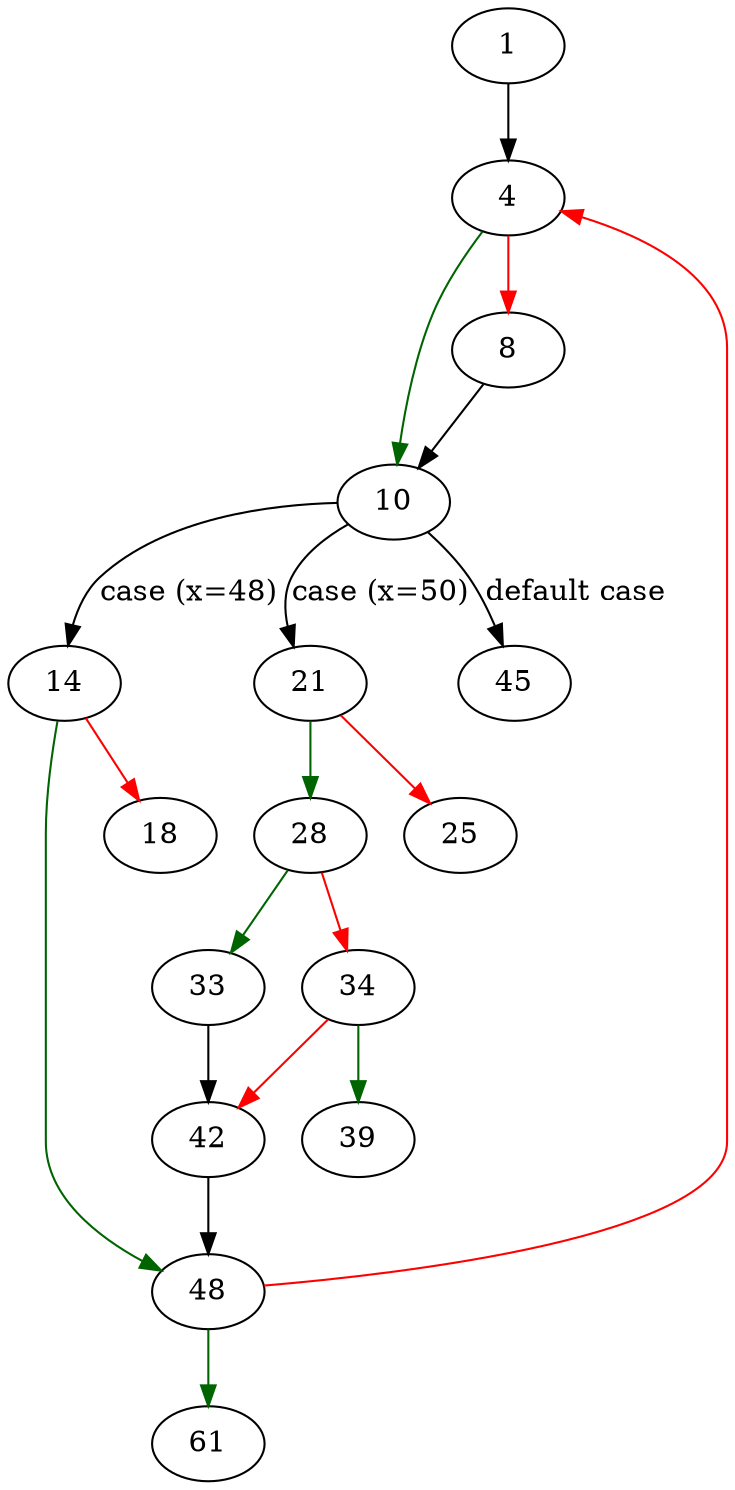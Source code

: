 strict digraph "add_field_list" {
	// Node definitions.
	1 [entry=true];
	4;
	10;
	8;
	14;
	21;
	45;
	48;
	18;
	28;
	25;
	33;
	34;
	42;
	39;
	61;

	// Edge definitions.
	1 -> 4;
	4 -> 10 [
		color=darkgreen
		cond=true
	];
	4 -> 8 [
		color=red
		cond=false
	];
	10 -> 14 [
		cond="case (x=48)"
		label="case (x=48)"
	];
	10 -> 21 [
		cond="case (x=50)"
		label="case (x=50)"
	];
	10 -> 45 [
		cond="default case"
		label="default case"
	];
	8 -> 10;
	14 -> 48 [
		color=darkgreen
		cond=true
	];
	14 -> 18 [
		color=red
		cond=false
	];
	21 -> 28 [
		color=darkgreen
		cond=true
	];
	21 -> 25 [
		color=red
		cond=false
	];
	48 -> 4 [
		color=red
		cond=false
	];
	48 -> 61 [
		color=darkgreen
		cond=true
	];
	28 -> 33 [
		color=darkgreen
		cond=true
	];
	28 -> 34 [
		color=red
		cond=false
	];
	33 -> 42;
	34 -> 42 [
		color=red
		cond=false
	];
	34 -> 39 [
		color=darkgreen
		cond=true
	];
	42 -> 48;
}